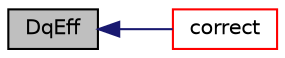 digraph "DqEff"
{
  bgcolor="transparent";
  edge [fontname="Helvetica",fontsize="10",labelfontname="Helvetica",labelfontsize="10"];
  node [fontname="Helvetica",fontsize="10",shape=record];
  rankdir="LR";
  Node689 [label="DqEff",height=0.2,width=0.4,color="black", fillcolor="grey75", style="filled", fontcolor="black"];
  Node689 -> Node690 [dir="back",color="midnightblue",fontsize="10",style="solid",fontname="Helvetica"];
  Node690 [label="correct",height=0.2,width=0.4,color="red",URL="$a32073.html#a3ae44b28050c3aa494c1d8e18cf618c1",tooltip="Solve the turbulence equations and correct the turbulence viscosity. "];
}
